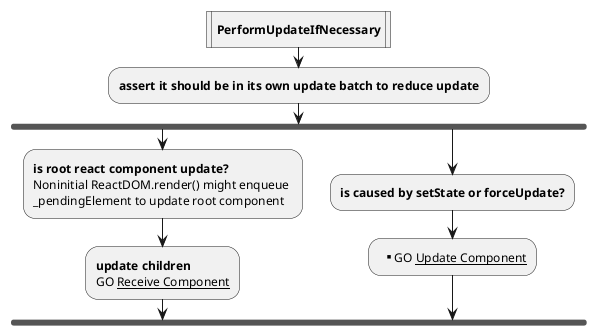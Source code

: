 @startuml PerformUpdateIfNecessary
:**PerformUpdateIfNecessary**|
:**assert it should be in its own update batch to reduce update**;
fork
  :**is root react component update?**
  Noninitial ReactDOM.render() might enqueue 
  _pendingElement to update root component;
  :**update children**
  GO __Receive Component__;
fork again
  :**is caused by setState or forceUpdate?**;
  :**GO __Update Component__;
end fork
@enduml